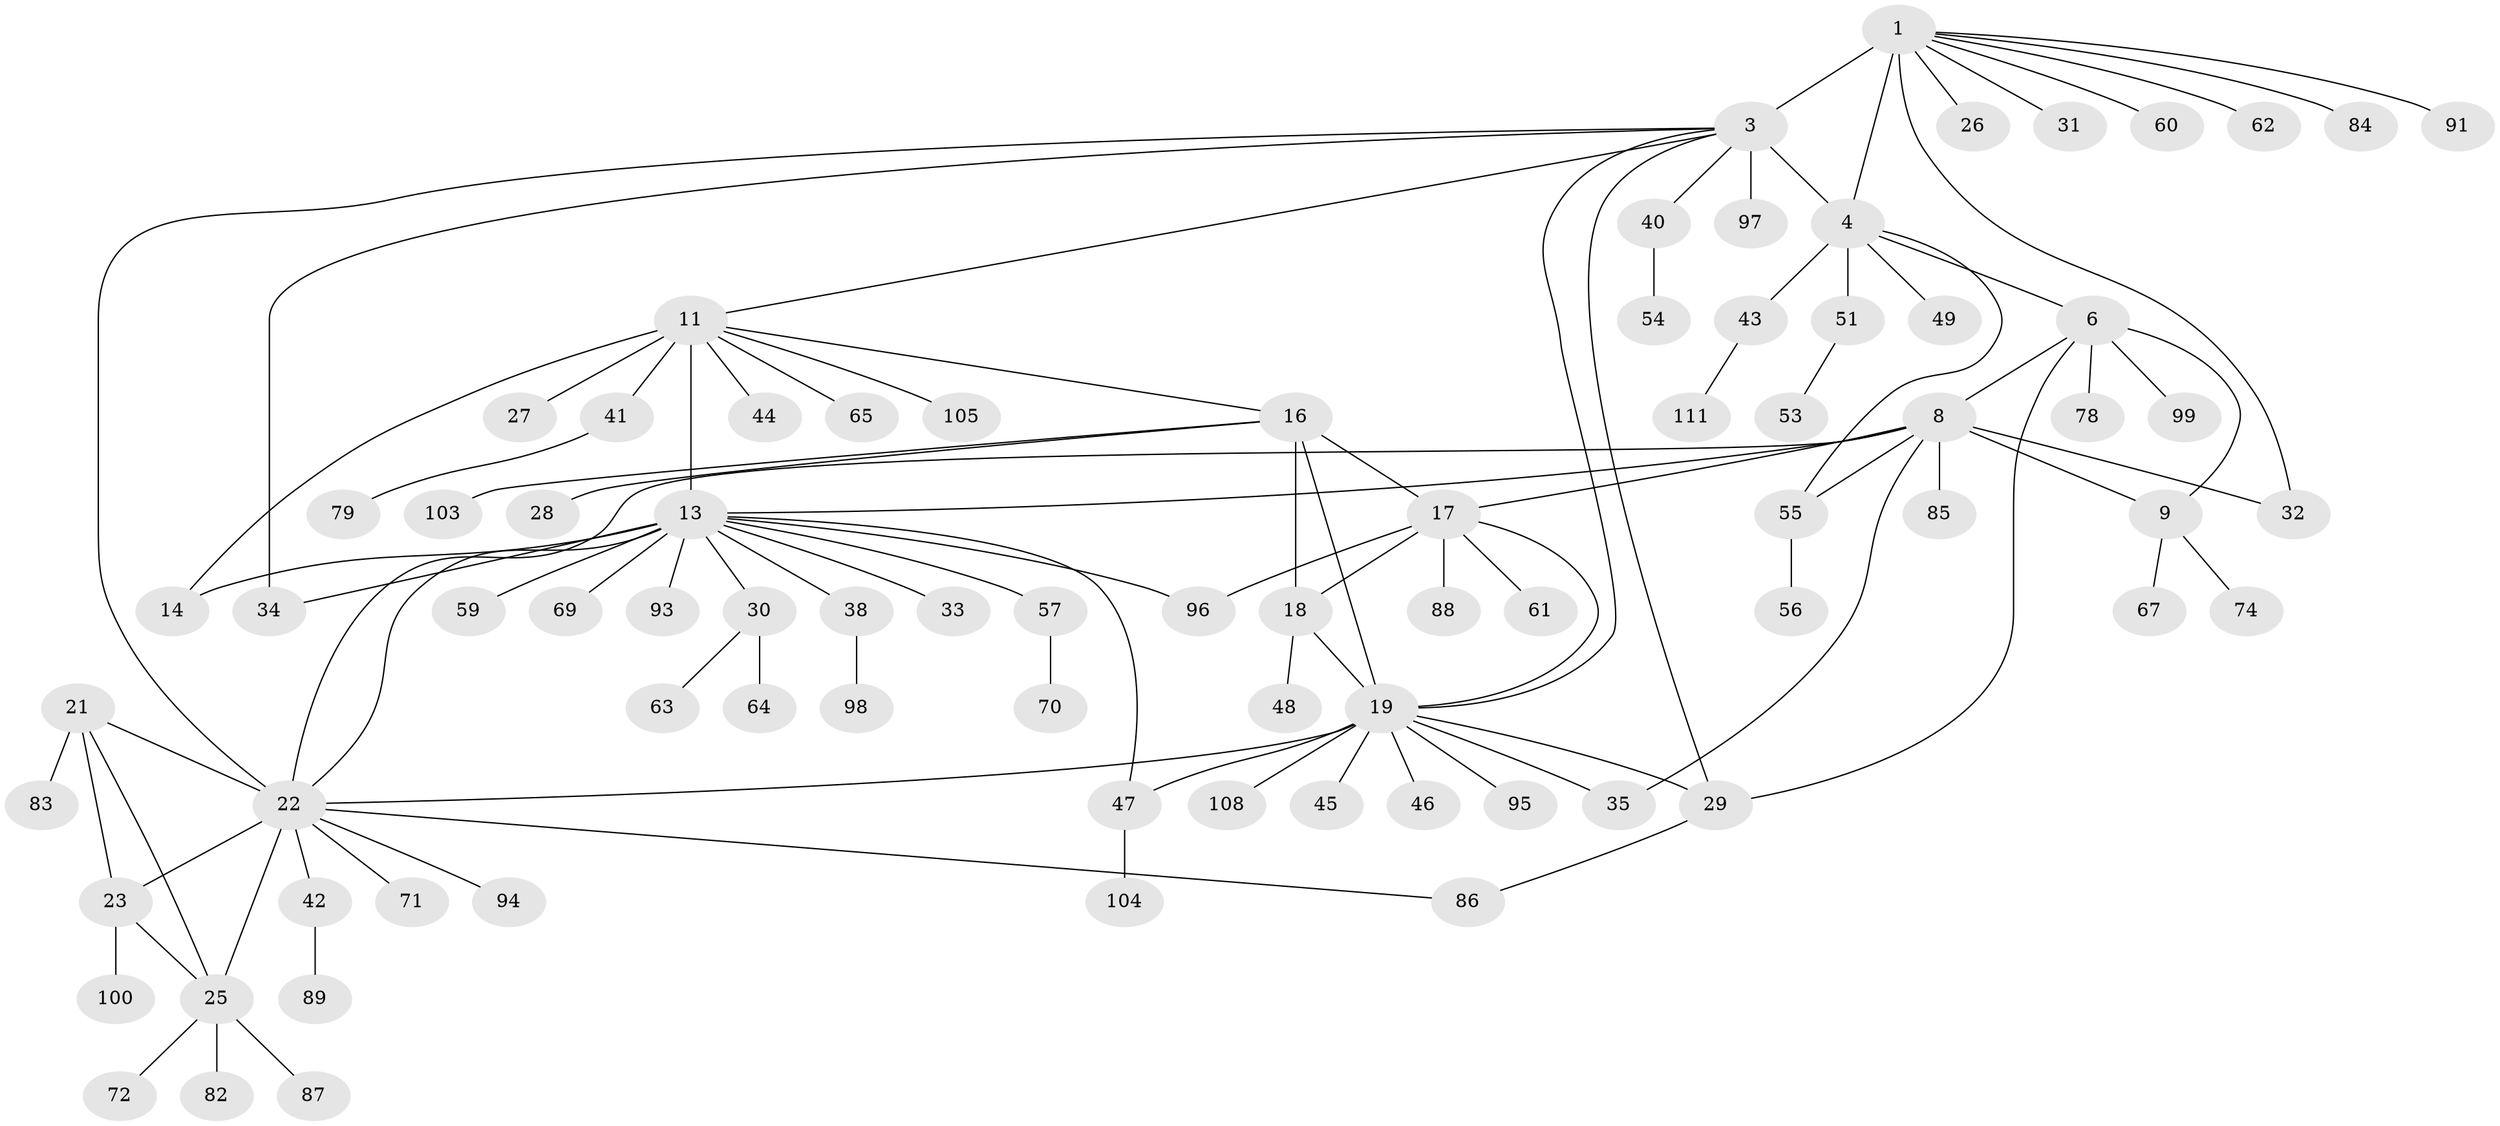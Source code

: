 // Generated by graph-tools (version 1.1) at 2025/52/02/27/25 19:52:16]
// undirected, 81 vertices, 104 edges
graph export_dot {
graph [start="1"]
  node [color=gray90,style=filled];
  1 [super="+2"];
  3 [super="+5"];
  4 [super="+107"];
  6 [super="+7"];
  8 [super="+10"];
  9 [super="+39"];
  11 [super="+12"];
  13 [super="+15"];
  14;
  16 [super="+20"];
  17 [super="+52"];
  18 [super="+36"];
  19 [super="+102"];
  21;
  22 [super="+24"];
  23 [super="+37"];
  25 [super="+73"];
  26;
  27;
  28;
  29 [super="+106"];
  30 [super="+50"];
  31;
  32;
  33;
  34;
  35;
  38;
  40 [super="+77"];
  41 [super="+92"];
  42 [super="+110"];
  43 [super="+75"];
  44;
  45;
  46;
  47 [super="+58"];
  48 [super="+66"];
  49;
  51;
  53;
  54 [super="+101"];
  55 [super="+68"];
  56 [super="+81"];
  57;
  59;
  60 [super="+80"];
  61 [super="+76"];
  62;
  63;
  64;
  65;
  67;
  69;
  70;
  71;
  72;
  74;
  78;
  79;
  82;
  83;
  84;
  85;
  86 [super="+90"];
  87;
  88;
  89 [super="+109"];
  91;
  93;
  94;
  95;
  96;
  97;
  98;
  99;
  100;
  103;
  104;
  105;
  108;
  111;
  1 -- 3 [weight=4];
  1 -- 4 [weight=2];
  1 -- 26;
  1 -- 91;
  1 -- 32;
  1 -- 84;
  1 -- 60;
  1 -- 62;
  1 -- 31;
  3 -- 4 [weight=2];
  3 -- 97;
  3 -- 34;
  3 -- 40;
  3 -- 11;
  3 -- 19;
  3 -- 22;
  3 -- 29;
  4 -- 43;
  4 -- 49;
  4 -- 51;
  4 -- 6;
  4 -- 55;
  6 -- 8 [weight=4];
  6 -- 9 [weight=2];
  6 -- 99;
  6 -- 78;
  6 -- 29;
  8 -- 9 [weight=2];
  8 -- 17;
  8 -- 55;
  8 -- 85;
  8 -- 32;
  8 -- 35;
  8 -- 22;
  8 -- 13;
  9 -- 74;
  9 -- 67;
  11 -- 13 [weight=4];
  11 -- 14 [weight=2];
  11 -- 44;
  11 -- 105;
  11 -- 16;
  11 -- 65;
  11 -- 27;
  11 -- 41;
  13 -- 14 [weight=2];
  13 -- 33;
  13 -- 34;
  13 -- 38;
  13 -- 47;
  13 -- 57;
  13 -- 59;
  13 -- 96;
  13 -- 69;
  13 -- 22;
  13 -- 93;
  13 -- 30;
  16 -- 17 [weight=2];
  16 -- 18 [weight=2];
  16 -- 19 [weight=2];
  16 -- 28;
  16 -- 103;
  17 -- 18;
  17 -- 19;
  17 -- 61;
  17 -- 96;
  17 -- 88;
  18 -- 19;
  18 -- 48;
  19 -- 35;
  19 -- 45;
  19 -- 46;
  19 -- 95;
  19 -- 108;
  19 -- 22;
  19 -- 47;
  19 -- 29;
  21 -- 22 [weight=2];
  21 -- 23;
  21 -- 25;
  21 -- 83;
  22 -- 23 [weight=2];
  22 -- 25 [weight=2];
  22 -- 42;
  22 -- 71;
  22 -- 86;
  22 -- 94;
  23 -- 25;
  23 -- 100;
  25 -- 72;
  25 -- 82;
  25 -- 87;
  29 -- 86;
  30 -- 64;
  30 -- 63;
  38 -- 98;
  40 -- 54;
  41 -- 79;
  42 -- 89;
  43 -- 111;
  47 -- 104;
  51 -- 53;
  55 -- 56;
  57 -- 70;
}
